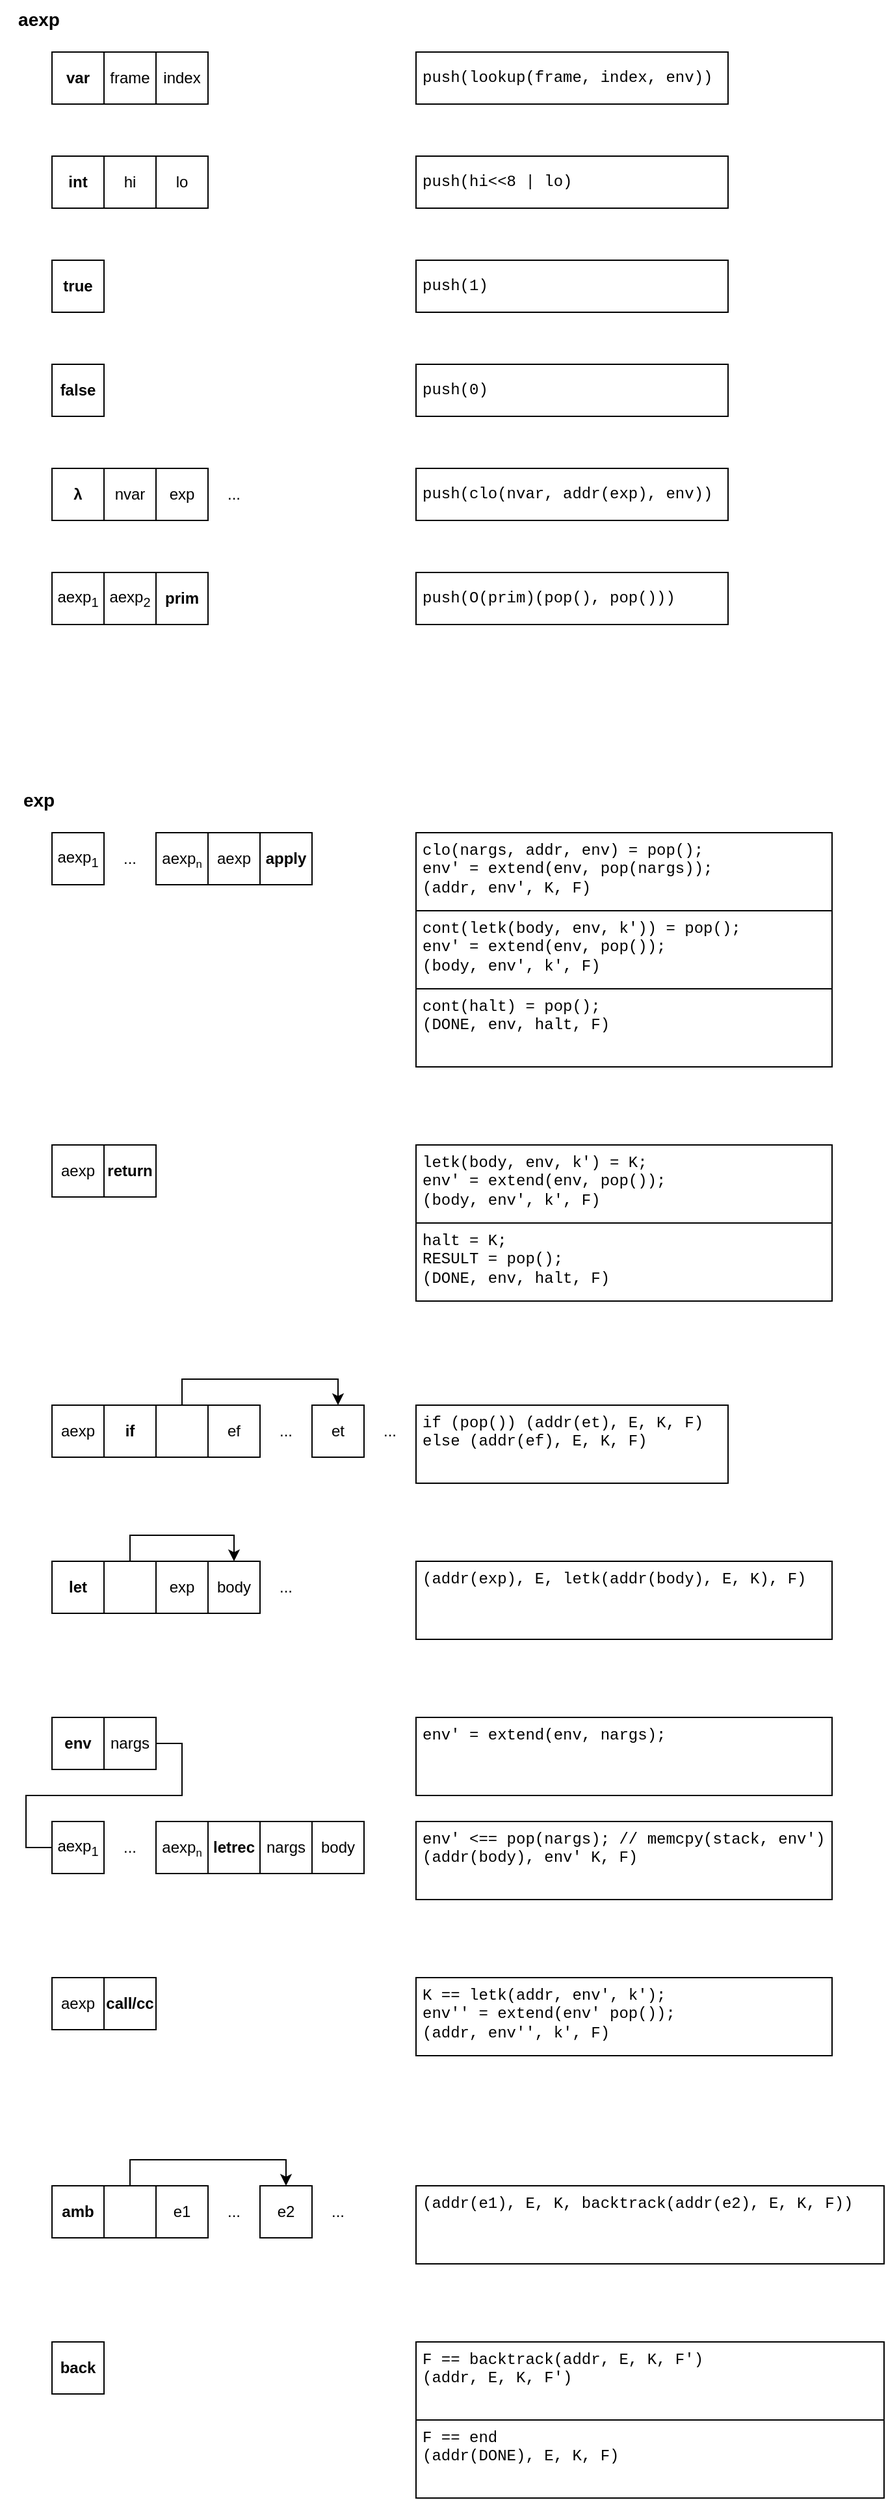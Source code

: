 <mxfile version="21.2.8" type="device">
  <diagram name="Page-1" id="w8cN-r3wGZXz7W5xho0f">
    <mxGraphModel dx="1958" dy="1695" grid="1" gridSize="10" guides="1" tooltips="1" connect="1" arrows="1" fold="1" page="0" pageScale="1" pageWidth="827" pageHeight="1169" math="0" shadow="0">
      <root>
        <mxCell id="0" />
        <mxCell id="1" parent="0" />
        <mxCell id="7hP3qgeIwIzLO_15ZlZ7-7" value="aexp" style="rounded=0;whiteSpace=wrap;html=1;" parent="1" vertex="1">
          <mxGeometry x="200" y="480" width="40" height="40" as="geometry" />
        </mxCell>
        <mxCell id="7hP3qgeIwIzLO_15ZlZ7-8" value="if" style="rounded=0;whiteSpace=wrap;html=1;fontStyle=1" parent="1" vertex="1">
          <mxGeometry x="240" y="680" width="40" height="40" as="geometry" />
        </mxCell>
        <mxCell id="7hP3qgeIwIzLO_15ZlZ7-82" style="edgeStyle=orthogonalEdgeStyle;rounded=0;orthogonalLoop=1;jettySize=auto;html=1;entryX=0.5;entryY=0;entryDx=0;entryDy=0;" parent="1" source="7hP3qgeIwIzLO_15ZlZ7-10" target="7hP3qgeIwIzLO_15ZlZ7-13" edge="1">
          <mxGeometry relative="1" as="geometry">
            <Array as="points">
              <mxPoint x="300" y="660" />
              <mxPoint x="420" y="660" />
            </Array>
          </mxGeometry>
        </mxCell>
        <mxCell id="7hP3qgeIwIzLO_15ZlZ7-10" value="" style="rounded=0;whiteSpace=wrap;html=1;" parent="1" vertex="1">
          <mxGeometry x="280" y="680" width="40" height="40" as="geometry" />
        </mxCell>
        <mxCell id="7hP3qgeIwIzLO_15ZlZ7-11" value="ef" style="rounded=0;whiteSpace=wrap;html=1;" parent="1" vertex="1">
          <mxGeometry x="320" y="680" width="40" height="40" as="geometry" />
        </mxCell>
        <mxCell id="7hP3qgeIwIzLO_15ZlZ7-12" value="..." style="text;html=1;strokeColor=none;fillColor=none;align=center;verticalAlign=middle;whiteSpace=wrap;rounded=0;" parent="1" vertex="1">
          <mxGeometry x="360" y="680" width="40" height="40" as="geometry" />
        </mxCell>
        <mxCell id="7hP3qgeIwIzLO_15ZlZ7-13" value="et" style="rounded=0;whiteSpace=wrap;html=1;" parent="1" vertex="1">
          <mxGeometry x="400" y="680" width="40" height="40" as="geometry" />
        </mxCell>
        <mxCell id="7hP3qgeIwIzLO_15ZlZ7-15" value="..." style="text;html=1;strokeColor=none;fillColor=none;align=center;verticalAlign=middle;whiteSpace=wrap;rounded=0;" parent="1" vertex="1">
          <mxGeometry x="440" y="680" width="40" height="40" as="geometry" />
        </mxCell>
        <mxCell id="7hP3qgeIwIzLO_15ZlZ7-16" value="let" style="rounded=0;whiteSpace=wrap;html=1;fontStyle=1" parent="1" vertex="1">
          <mxGeometry x="200" y="800" width="40" height="40" as="geometry" />
        </mxCell>
        <mxCell id="7hP3qgeIwIzLO_15ZlZ7-17" value="exp" style="rounded=0;whiteSpace=wrap;html=1;" parent="1" vertex="1">
          <mxGeometry x="280" y="800" width="40" height="40" as="geometry" />
        </mxCell>
        <mxCell id="7hP3qgeIwIzLO_15ZlZ7-18" value="body" style="rounded=0;whiteSpace=wrap;html=1;" parent="1" vertex="1">
          <mxGeometry x="320" y="800" width="40" height="40" as="geometry" />
        </mxCell>
        <mxCell id="7hP3qgeIwIzLO_15ZlZ7-25" value="call/cc" style="rounded=0;whiteSpace=wrap;html=1;fontStyle=1" parent="1" vertex="1">
          <mxGeometry x="240" y="1120" width="40" height="40" as="geometry" />
        </mxCell>
        <mxCell id="7hP3qgeIwIzLO_15ZlZ7-26" value="aexp" style="rounded=0;whiteSpace=wrap;html=1;" parent="1" vertex="1">
          <mxGeometry x="200" y="1120" width="40" height="40" as="geometry" />
        </mxCell>
        <mxCell id="7hP3qgeIwIzLO_15ZlZ7-27" value="amb" style="rounded=0;whiteSpace=wrap;html=1;fontStyle=1" parent="1" vertex="1">
          <mxGeometry x="200" y="1280" width="40" height="40" as="geometry" />
        </mxCell>
        <mxCell id="7hP3qgeIwIzLO_15ZlZ7-33" style="edgeStyle=orthogonalEdgeStyle;rounded=0;orthogonalLoop=1;jettySize=auto;html=1;entryX=0.5;entryY=0;entryDx=0;entryDy=0;" parent="1" source="7hP3qgeIwIzLO_15ZlZ7-28" target="7hP3qgeIwIzLO_15ZlZ7-31" edge="1">
          <mxGeometry relative="1" as="geometry">
            <Array as="points">
              <mxPoint x="260" y="1260" />
              <mxPoint x="380" y="1260" />
            </Array>
          </mxGeometry>
        </mxCell>
        <mxCell id="7hP3qgeIwIzLO_15ZlZ7-28" value="" style="rounded=0;whiteSpace=wrap;html=1;" parent="1" vertex="1">
          <mxGeometry x="240" y="1280" width="40" height="40" as="geometry" />
        </mxCell>
        <mxCell id="7hP3qgeIwIzLO_15ZlZ7-29" value="e1" style="rounded=0;whiteSpace=wrap;html=1;" parent="1" vertex="1">
          <mxGeometry x="280" y="1280" width="40" height="40" as="geometry" />
        </mxCell>
        <mxCell id="7hP3qgeIwIzLO_15ZlZ7-30" value="..." style="text;html=1;strokeColor=none;fillColor=none;align=center;verticalAlign=middle;whiteSpace=wrap;rounded=0;" parent="1" vertex="1">
          <mxGeometry x="320" y="1280" width="40" height="40" as="geometry" />
        </mxCell>
        <mxCell id="7hP3qgeIwIzLO_15ZlZ7-31" value="e2" style="rounded=0;whiteSpace=wrap;html=1;" parent="1" vertex="1">
          <mxGeometry x="360" y="1280" width="40" height="40" as="geometry" />
        </mxCell>
        <mxCell id="7hP3qgeIwIzLO_15ZlZ7-32" value="..." style="text;html=1;strokeColor=none;fillColor=none;align=center;verticalAlign=middle;whiteSpace=wrap;rounded=0;" parent="1" vertex="1">
          <mxGeometry x="400" y="1280" width="40" height="40" as="geometry" />
        </mxCell>
        <mxCell id="7hP3qgeIwIzLO_15ZlZ7-34" value="back" style="rounded=0;whiteSpace=wrap;html=1;fontStyle=1" parent="1" vertex="1">
          <mxGeometry x="200" y="1400" width="40" height="40" as="geometry" />
        </mxCell>
        <mxCell id="7hP3qgeIwIzLO_15ZlZ7-35" value="var" style="rounded=0;whiteSpace=wrap;html=1;fontStyle=1" parent="1" vertex="1">
          <mxGeometry x="200" y="-360" width="40" height="40" as="geometry" />
        </mxCell>
        <mxCell id="7hP3qgeIwIzLO_15ZlZ7-36" value="int" style="rounded=0;whiteSpace=wrap;html=1;fontStyle=1" parent="1" vertex="1">
          <mxGeometry x="200" y="-280" width="40" height="40" as="geometry" />
        </mxCell>
        <mxCell id="7hP3qgeIwIzLO_15ZlZ7-37" value="true" style="rounded=0;whiteSpace=wrap;html=1;fontStyle=1" parent="1" vertex="1">
          <mxGeometry x="200" y="-200" width="40" height="40" as="geometry" />
        </mxCell>
        <mxCell id="7hP3qgeIwIzLO_15ZlZ7-38" value="false" style="rounded=0;whiteSpace=wrap;html=1;fontStyle=1" parent="1" vertex="1">
          <mxGeometry x="200" y="-120" width="40" height="40" as="geometry" />
        </mxCell>
        <mxCell id="7hP3qgeIwIzLO_15ZlZ7-39" value="λ" style="rounded=0;whiteSpace=wrap;html=1;fontStyle=1" parent="1" vertex="1">
          <mxGeometry x="200" y="-40" width="40" height="40" as="geometry" />
        </mxCell>
        <mxCell id="7hP3qgeIwIzLO_15ZlZ7-40" value="nvar" style="rounded=0;whiteSpace=wrap;html=1;" parent="1" vertex="1">
          <mxGeometry x="240" y="-40" width="40" height="40" as="geometry" />
        </mxCell>
        <mxCell id="7hP3qgeIwIzLO_15ZlZ7-41" value="exp" style="rounded=0;whiteSpace=wrap;html=1;" parent="1" vertex="1">
          <mxGeometry x="280" y="-40" width="40" height="40" as="geometry" />
        </mxCell>
        <mxCell id="7hP3qgeIwIzLO_15ZlZ7-42" value="prim" style="rounded=0;whiteSpace=wrap;html=1;fontStyle=1" parent="1" vertex="1">
          <mxGeometry x="280" y="40" width="40" height="40" as="geometry" />
        </mxCell>
        <mxCell id="7hP3qgeIwIzLO_15ZlZ7-44" value="aexp&lt;sub&gt;1&lt;/sub&gt;" style="rounded=0;whiteSpace=wrap;html=1;" parent="1" vertex="1">
          <mxGeometry x="200" y="40" width="40" height="40" as="geometry" />
        </mxCell>
        <mxCell id="7hP3qgeIwIzLO_15ZlZ7-45" value="aexp&lt;sub&gt;2&lt;/sub&gt;" style="rounded=0;whiteSpace=wrap;html=1;" parent="1" vertex="1">
          <mxGeometry x="240" y="40" width="40" height="40" as="geometry" />
        </mxCell>
        <mxCell id="7hP3qgeIwIzLO_15ZlZ7-46" value="..." style="text;html=1;strokeColor=none;fillColor=none;align=center;verticalAlign=middle;whiteSpace=wrap;rounded=0;" parent="1" vertex="1">
          <mxGeometry x="320" y="-40" width="40" height="40" as="geometry" />
        </mxCell>
        <mxCell id="7hP3qgeIwIzLO_15ZlZ7-48" value="aexp" style="text;html=1;strokeColor=none;fillColor=none;align=center;verticalAlign=middle;whiteSpace=wrap;rounded=0;fontStyle=1;fontSize=14;" parent="1" vertex="1">
          <mxGeometry x="160" y="-400" width="60" height="30" as="geometry" />
        </mxCell>
        <mxCell id="7hP3qgeIwIzLO_15ZlZ7-49" value="exp" style="text;html=1;strokeColor=none;fillColor=none;align=center;verticalAlign=middle;whiteSpace=wrap;rounded=0;fontStyle=1;fontSize=14;" parent="1" vertex="1">
          <mxGeometry x="160" y="200" width="60" height="30" as="geometry" />
        </mxCell>
        <mxCell id="7hP3qgeIwIzLO_15ZlZ7-50" value="frame" style="rounded=0;whiteSpace=wrap;html=1;" parent="1" vertex="1">
          <mxGeometry x="240" y="-360" width="40" height="40" as="geometry" />
        </mxCell>
        <mxCell id="7hP3qgeIwIzLO_15ZlZ7-51" value="index" style="rounded=0;whiteSpace=wrap;html=1;" parent="1" vertex="1">
          <mxGeometry x="280" y="-360" width="40" height="40" as="geometry" />
        </mxCell>
        <mxCell id="7hP3qgeIwIzLO_15ZlZ7-52" value="hi" style="rounded=0;whiteSpace=wrap;html=1;" parent="1" vertex="1">
          <mxGeometry x="240" y="-280" width="40" height="40" as="geometry" />
        </mxCell>
        <mxCell id="7hP3qgeIwIzLO_15ZlZ7-53" value="lo" style="rounded=0;whiteSpace=wrap;html=1;" parent="1" vertex="1">
          <mxGeometry x="280" y="-280" width="40" height="40" as="geometry" />
        </mxCell>
        <mxCell id="7hP3qgeIwIzLO_15ZlZ7-9" value="aexp" style="rounded=0;whiteSpace=wrap;html=1;" parent="1" vertex="1">
          <mxGeometry x="200" y="680" width="40" height="40" as="geometry" />
        </mxCell>
        <mxCell id="7hP3qgeIwIzLO_15ZlZ7-62" style="edgeStyle=orthogonalEdgeStyle;rounded=0;orthogonalLoop=1;jettySize=auto;html=1;entryX=0.5;entryY=0;entryDx=0;entryDy=0;" parent="1" source="7hP3qgeIwIzLO_15ZlZ7-61" target="7hP3qgeIwIzLO_15ZlZ7-18" edge="1">
          <mxGeometry relative="1" as="geometry">
            <Array as="points">
              <mxPoint x="260" y="780" />
              <mxPoint x="340" y="780" />
            </Array>
          </mxGeometry>
        </mxCell>
        <mxCell id="7hP3qgeIwIzLO_15ZlZ7-61" value="" style="rounded=0;whiteSpace=wrap;html=1;" parent="1" vertex="1">
          <mxGeometry x="240" y="800" width="40" height="40" as="geometry" />
        </mxCell>
        <mxCell id="7hP3qgeIwIzLO_15ZlZ7-66" value="push(lookup(frame, index, env))" style="rounded=0;whiteSpace=wrap;html=1;fontFamily=Courier New;align=left;spacingLeft=3;" parent="1" vertex="1">
          <mxGeometry x="480" y="-360" width="240" height="40" as="geometry" />
        </mxCell>
        <mxCell id="7hP3qgeIwIzLO_15ZlZ7-67" value="push(hi&amp;lt;&amp;lt;8 | lo)" style="rounded=0;whiteSpace=wrap;html=1;fontFamily=Courier New;align=left;spacingLeft=3;" parent="1" vertex="1">
          <mxGeometry x="480" y="-280" width="240" height="40" as="geometry" />
        </mxCell>
        <mxCell id="7hP3qgeIwIzLO_15ZlZ7-68" value="push(1)" style="rounded=0;whiteSpace=wrap;html=1;fontFamily=Courier New;align=left;spacingLeft=3;" parent="1" vertex="1">
          <mxGeometry x="480" y="-200" width="240" height="40" as="geometry" />
        </mxCell>
        <mxCell id="7hP3qgeIwIzLO_15ZlZ7-69" value="push(0)" style="rounded=0;whiteSpace=wrap;html=1;fontFamily=Courier New;align=left;spacingLeft=3;" parent="1" vertex="1">
          <mxGeometry x="480" y="-120" width="240" height="40" as="geometry" />
        </mxCell>
        <mxCell id="7hP3qgeIwIzLO_15ZlZ7-70" value="push(clo(nvar, addr(exp), env))" style="rounded=0;whiteSpace=wrap;html=1;fontFamily=Courier New;align=left;spacingLeft=3;" parent="1" vertex="1">
          <mxGeometry x="480" y="-40" width="240" height="40" as="geometry" />
        </mxCell>
        <mxCell id="7hP3qgeIwIzLO_15ZlZ7-71" value="push(O(prim)(pop(), pop()))" style="rounded=0;whiteSpace=wrap;html=1;fontFamily=Courier New;align=left;spacingLeft=3;" parent="1" vertex="1">
          <mxGeometry x="480" y="40" width="240" height="40" as="geometry" />
        </mxCell>
        <mxCell id="7hP3qgeIwIzLO_15ZlZ7-72" value="aexp&lt;span style=&quot;font-size: 10px;&quot;&gt;&lt;sub&gt;n&lt;/sub&gt;&lt;/span&gt;" style="rounded=0;whiteSpace=wrap;html=1;" parent="1" vertex="1">
          <mxGeometry x="280" y="240" width="40" height="40" as="geometry" />
        </mxCell>
        <mxCell id="7hP3qgeIwIzLO_15ZlZ7-74" value="..." style="text;html=1;strokeColor=none;fillColor=none;align=center;verticalAlign=middle;whiteSpace=wrap;rounded=0;" parent="1" vertex="1">
          <mxGeometry x="240" y="240" width="40" height="40" as="geometry" />
        </mxCell>
        <mxCell id="7hP3qgeIwIzLO_15ZlZ7-75" value="aexp&lt;sub&gt;1&lt;/sub&gt;" style="rounded=0;whiteSpace=wrap;html=1;" parent="1" vertex="1">
          <mxGeometry x="200" y="240" width="40" height="40" as="geometry" />
        </mxCell>
        <mxCell id="7hP3qgeIwIzLO_15ZlZ7-76" value="apply" style="rounded=0;whiteSpace=wrap;html=1;fontStyle=1" parent="1" vertex="1">
          <mxGeometry x="360" y="240" width="40" height="40" as="geometry" />
        </mxCell>
        <mxCell id="7hP3qgeIwIzLO_15ZlZ7-77" value="aexp" style="rounded=0;whiteSpace=wrap;html=1;" parent="1" vertex="1">
          <mxGeometry x="320" y="240" width="40" height="40" as="geometry" />
        </mxCell>
        <mxCell id="7hP3qgeIwIzLO_15ZlZ7-78" value="clo(nargs, addr, env) = pop();&lt;br&gt;env&#39; = extend(env, pop(nargs));&lt;br&gt;(addr, env&#39;, K, F)" style="rounded=0;whiteSpace=wrap;html=1;fontFamily=Courier New;align=left;spacingLeft=3;verticalAlign=top;" parent="1" vertex="1">
          <mxGeometry x="480" y="240" width="320" height="60" as="geometry" />
        </mxCell>
        <mxCell id="7hP3qgeIwIzLO_15ZlZ7-79" value="return" style="rounded=0;whiteSpace=wrap;html=1;fontStyle=1" parent="1" vertex="1">
          <mxGeometry x="240" y="480" width="40" height="40" as="geometry" />
        </mxCell>
        <mxCell id="7hP3qgeIwIzLO_15ZlZ7-80" value="cont(letk(body, env, k&#39;)) = pop();&lt;br&gt;env&#39; = extend(env, pop());&lt;br&gt;(body, env&#39;, k&#39;, F)" style="rounded=0;whiteSpace=wrap;html=1;fontFamily=Courier New;align=left;spacingLeft=3;verticalAlign=top;" parent="1" vertex="1">
          <mxGeometry x="480" y="300" width="320" height="60" as="geometry" />
        </mxCell>
        <mxCell id="7hP3qgeIwIzLO_15ZlZ7-83" value="if (pop()) (addr(et), E, K, F)&lt;br&gt;else (addr(ef), E, K, F)" style="rounded=0;whiteSpace=wrap;html=1;fontFamily=Courier New;align=left;spacingLeft=3;verticalAlign=top;" parent="1" vertex="1">
          <mxGeometry x="480" y="680" width="240" height="60" as="geometry" />
        </mxCell>
        <mxCell id="7hP3qgeIwIzLO_15ZlZ7-85" value="..." style="text;html=1;strokeColor=none;fillColor=none;align=center;verticalAlign=middle;whiteSpace=wrap;rounded=0;" parent="1" vertex="1">
          <mxGeometry x="360" y="800" width="40" height="40" as="geometry" />
        </mxCell>
        <mxCell id="7hP3qgeIwIzLO_15ZlZ7-86" value="(addr(exp), E, letk(addr(body), E, K), F)" style="rounded=0;whiteSpace=wrap;html=1;fontFamily=Courier New;align=left;spacingLeft=3;verticalAlign=top;" parent="1" vertex="1">
          <mxGeometry x="480" y="800" width="320" height="60" as="geometry" />
        </mxCell>
        <mxCell id="10SUo7ZiS3TdZH6GMaKD-1" value="cont(halt) = pop();&lt;br&gt;(DONE, env, halt, F)" style="rounded=0;whiteSpace=wrap;html=1;fontFamily=Courier New;align=left;spacingLeft=3;verticalAlign=top;" vertex="1" parent="1">
          <mxGeometry x="480" y="360" width="320" height="60" as="geometry" />
        </mxCell>
        <mxCell id="10SUo7ZiS3TdZH6GMaKD-2" value="letk(body, env, k&#39;) = K;&lt;br&gt;env&#39; = extend(env, pop());&lt;br&gt;(body, env&#39;, k&#39;, F)" style="rounded=0;whiteSpace=wrap;html=1;fontFamily=Courier New;align=left;spacingLeft=3;verticalAlign=top;" vertex="1" parent="1">
          <mxGeometry x="480" y="480" width="320" height="60" as="geometry" />
        </mxCell>
        <mxCell id="10SUo7ZiS3TdZH6GMaKD-3" value="halt = K;&lt;br&gt;RESULT = pop();&lt;br&gt;(DONE, env, halt, F)" style="rounded=0;whiteSpace=wrap;html=1;fontFamily=Courier New;align=left;spacingLeft=3;verticalAlign=top;" vertex="1" parent="1">
          <mxGeometry x="480" y="540" width="320" height="60" as="geometry" />
        </mxCell>
        <mxCell id="10SUo7ZiS3TdZH6GMaKD-4" value="aexp&lt;sub&gt;1&lt;/sub&gt;" style="rounded=0;whiteSpace=wrap;html=1;" vertex="1" parent="1">
          <mxGeometry x="200" y="1000" width="40" height="40" as="geometry" />
        </mxCell>
        <mxCell id="10SUo7ZiS3TdZH6GMaKD-5" value="..." style="text;html=1;strokeColor=none;fillColor=none;align=center;verticalAlign=middle;whiteSpace=wrap;rounded=0;" vertex="1" parent="1">
          <mxGeometry x="240" y="1000" width="40" height="40" as="geometry" />
        </mxCell>
        <mxCell id="10SUo7ZiS3TdZH6GMaKD-6" value="aexp&lt;span style=&quot;font-size: 10px;&quot;&gt;&lt;sub&gt;n&lt;/sub&gt;&lt;/span&gt;" style="rounded=0;whiteSpace=wrap;html=1;" vertex="1" parent="1">
          <mxGeometry x="280" y="1000" width="40" height="40" as="geometry" />
        </mxCell>
        <mxCell id="10SUo7ZiS3TdZH6GMaKD-7" value="nargs" style="rounded=0;whiteSpace=wrap;html=1;" vertex="1" parent="1">
          <mxGeometry x="360" y="1000" width="40" height="40" as="geometry" />
        </mxCell>
        <mxCell id="10SUo7ZiS3TdZH6GMaKD-8" value="letrec" style="rounded=0;whiteSpace=wrap;html=1;fontStyle=1" vertex="1" parent="1">
          <mxGeometry x="320" y="1000" width="40" height="40" as="geometry" />
        </mxCell>
        <mxCell id="10SUo7ZiS3TdZH6GMaKD-9" value="env&#39; &amp;lt;== pop(nargs); // memcpy(stack, env&#39;)&lt;br&gt;(addr(body), env&#39; K, F)" style="rounded=0;whiteSpace=wrap;html=1;fontFamily=Courier New;align=left;spacingLeft=3;verticalAlign=top;" vertex="1" parent="1">
          <mxGeometry x="480" y="1000" width="320" height="60" as="geometry" />
        </mxCell>
        <mxCell id="10SUo7ZiS3TdZH6GMaKD-11" style="edgeStyle=orthogonalEdgeStyle;rounded=0;orthogonalLoop=1;jettySize=auto;html=1;entryX=0;entryY=0.5;entryDx=0;entryDy=0;endArrow=none;endFill=0;exitX=1;exitY=0.5;exitDx=0;exitDy=0;" edge="1" parent="1" source="10SUo7ZiS3TdZH6GMaKD-13" target="10SUo7ZiS3TdZH6GMaKD-4">
          <mxGeometry relative="1" as="geometry" />
        </mxCell>
        <mxCell id="10SUo7ZiS3TdZH6GMaKD-10" value="env" style="rounded=0;whiteSpace=wrap;html=1;fontStyle=1" vertex="1" parent="1">
          <mxGeometry x="200" y="920" width="40" height="40" as="geometry" />
        </mxCell>
        <mxCell id="10SUo7ZiS3TdZH6GMaKD-12" value="env&#39; = extend(env, nargs);" style="rounded=0;whiteSpace=wrap;html=1;fontFamily=Courier New;align=left;spacingLeft=3;verticalAlign=top;" vertex="1" parent="1">
          <mxGeometry x="480" y="920" width="320" height="60" as="geometry" />
        </mxCell>
        <mxCell id="10SUo7ZiS3TdZH6GMaKD-13" value="nargs" style="rounded=0;whiteSpace=wrap;html=1;" vertex="1" parent="1">
          <mxGeometry x="240" y="920" width="40" height="40" as="geometry" />
        </mxCell>
        <mxCell id="10SUo7ZiS3TdZH6GMaKD-14" value="body" style="rounded=0;whiteSpace=wrap;html=1;" vertex="1" parent="1">
          <mxGeometry x="400" y="1000" width="40" height="40" as="geometry" />
        </mxCell>
        <mxCell id="10SUo7ZiS3TdZH6GMaKD-15" value="K == letk(addr, env&#39;, k&#39;);&lt;br&gt;env&#39;&#39; = extend(env&#39; pop());&lt;br&gt;(addr, env&#39;&#39;, k&#39;, F)" style="rounded=0;whiteSpace=wrap;html=1;fontFamily=Courier New;align=left;spacingLeft=3;verticalAlign=top;" vertex="1" parent="1">
          <mxGeometry x="480" y="1120" width="320" height="60" as="geometry" />
        </mxCell>
        <mxCell id="10SUo7ZiS3TdZH6GMaKD-16" value="(addr(e1), E, K, backtrack(addr(e2), E, K, F))" style="rounded=0;whiteSpace=wrap;html=1;fontFamily=Courier New;align=left;spacingLeft=3;verticalAlign=top;" vertex="1" parent="1">
          <mxGeometry x="480" y="1280" width="360" height="60" as="geometry" />
        </mxCell>
        <mxCell id="10SUo7ZiS3TdZH6GMaKD-17" value="F == backtrack(addr, E, K, F&#39;)&lt;br&gt;(addr, E, K, F&#39;)" style="rounded=0;whiteSpace=wrap;html=1;fontFamily=Courier New;align=left;spacingLeft=3;verticalAlign=top;" vertex="1" parent="1">
          <mxGeometry x="480" y="1400" width="360" height="60" as="geometry" />
        </mxCell>
        <mxCell id="10SUo7ZiS3TdZH6GMaKD-18" value="F == end&lt;br&gt;(addr(DONE), E, K, F)" style="rounded=0;whiteSpace=wrap;html=1;fontFamily=Courier New;align=left;spacingLeft=3;verticalAlign=top;" vertex="1" parent="1">
          <mxGeometry x="480" y="1460" width="360" height="60" as="geometry" />
        </mxCell>
      </root>
    </mxGraphModel>
  </diagram>
</mxfile>

